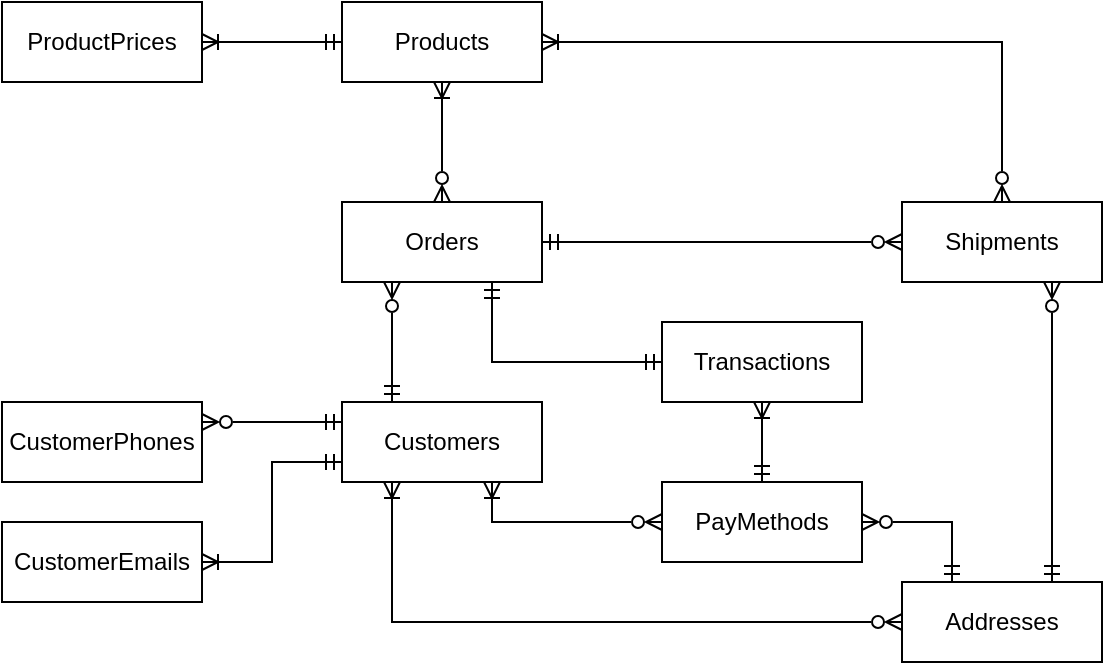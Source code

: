 <mxfile version="16.1.2" type="device"><diagram id="8uH-79HVB11rh39wC4Yx" name="Page-1"><mxGraphModel dx="786" dy="572" grid="1" gridSize="10" guides="1" tooltips="1" connect="1" arrows="1" fold="1" page="1" pageScale="1" pageWidth="850" pageHeight="1100" math="0" shadow="0"><root><mxCell id="0"/><mxCell id="1" parent="0"/><mxCell id="5kTyAQRjd9BnbE4DlYUl-39" style="edgeStyle=orthogonalEdgeStyle;rounded=0;orthogonalLoop=1;jettySize=auto;html=1;exitX=0.25;exitY=0;exitDx=0;exitDy=0;entryX=0.25;entryY=1;entryDx=0;entryDy=0;endArrow=ERzeroToMany;endFill=0;startArrow=ERmandOne;startFill=0;" parent="1" source="5kTyAQRjd9BnbE4DlYUl-1" target="5kTyAQRjd9BnbE4DlYUl-7" edge="1"><mxGeometry relative="1" as="geometry"/></mxCell><mxCell id="5kTyAQRjd9BnbE4DlYUl-1" value="Customers" style="whiteSpace=wrap;html=1;align=center;" parent="1" vertex="1"><mxGeometry x="270" y="340" width="100" height="40" as="geometry"/></mxCell><mxCell id="5kTyAQRjd9BnbE4DlYUl-26" style="edgeStyle=orthogonalEdgeStyle;rounded=0;orthogonalLoop=1;jettySize=auto;html=1;exitX=1;exitY=0.25;exitDx=0;exitDy=0;entryX=0;entryY=0.25;entryDx=0;entryDy=0;endArrow=ERmandOne;endFill=0;startArrow=ERzeroToMany;startFill=0;" parent="1" source="5kTyAQRjd9BnbE4DlYUl-2" target="5kTyAQRjd9BnbE4DlYUl-1" edge="1"><mxGeometry relative="1" as="geometry"/></mxCell><mxCell id="5kTyAQRjd9BnbE4DlYUl-2" value="CustomerPhones" style="whiteSpace=wrap;html=1;align=center;" parent="1" vertex="1"><mxGeometry x="100" y="340" width="100" height="40" as="geometry"/></mxCell><mxCell id="5kTyAQRjd9BnbE4DlYUl-27" style="edgeStyle=orthogonalEdgeStyle;rounded=0;orthogonalLoop=1;jettySize=auto;html=1;exitX=1;exitY=0.5;exitDx=0;exitDy=0;entryX=0;entryY=0.75;entryDx=0;entryDy=0;endArrow=ERmandOne;endFill=0;startArrow=ERoneToMany;startFill=0;" parent="1" source="5kTyAQRjd9BnbE4DlYUl-3" target="5kTyAQRjd9BnbE4DlYUl-1" edge="1"><mxGeometry relative="1" as="geometry"/></mxCell><mxCell id="5kTyAQRjd9BnbE4DlYUl-3" value="CustomerEmails" style="whiteSpace=wrap;html=1;align=center;" parent="1" vertex="1"><mxGeometry x="100" y="400" width="100" height="40" as="geometry"/></mxCell><mxCell id="5kTyAQRjd9BnbE4DlYUl-25" style="edgeStyle=orthogonalEdgeStyle;rounded=0;orthogonalLoop=1;jettySize=auto;html=1;exitX=0;exitY=0.5;exitDx=0;exitDy=0;entryX=0.75;entryY=1;entryDx=0;entryDy=0;endArrow=ERoneToMany;endFill=0;startArrow=ERzeroToMany;startFill=0;" parent="1" source="5kTyAQRjd9BnbE4DlYUl-4" target="5kTyAQRjd9BnbE4DlYUl-1" edge="1"><mxGeometry relative="1" as="geometry"/></mxCell><mxCell id="5kTyAQRjd9BnbE4DlYUl-4" value="PayMethods" style="whiteSpace=wrap;html=1;align=center;" parent="1" vertex="1"><mxGeometry x="430" y="380" width="100" height="40" as="geometry"/></mxCell><mxCell id="5kTyAQRjd9BnbE4DlYUl-22" style="edgeStyle=orthogonalEdgeStyle;rounded=0;orthogonalLoop=1;jettySize=auto;html=1;exitX=0.25;exitY=0;exitDx=0;exitDy=0;entryX=1;entryY=0.5;entryDx=0;entryDy=0;startArrow=ERmandOne;startFill=0;endArrow=ERzeroToMany;endFill=0;" parent="1" source="5kTyAQRjd9BnbE4DlYUl-5" target="5kTyAQRjd9BnbE4DlYUl-4" edge="1"><mxGeometry relative="1" as="geometry"/></mxCell><mxCell id="5kTyAQRjd9BnbE4DlYUl-24" style="edgeStyle=orthogonalEdgeStyle;rounded=0;orthogonalLoop=1;jettySize=auto;html=1;exitX=0;exitY=0.5;exitDx=0;exitDy=0;entryX=0.25;entryY=1;entryDx=0;entryDy=0;startArrow=ERzeroToMany;startFill=0;endArrow=ERoneToMany;endFill=0;" parent="1" source="5kTyAQRjd9BnbE4DlYUl-5" target="5kTyAQRjd9BnbE4DlYUl-1" edge="1"><mxGeometry relative="1" as="geometry"/></mxCell><mxCell id="5kTyAQRjd9BnbE4DlYUl-5" value="Addresses" style="whiteSpace=wrap;html=1;align=center;" parent="1" vertex="1"><mxGeometry x="550" y="430" width="100" height="40" as="geometry"/></mxCell><mxCell id="5kTyAQRjd9BnbE4DlYUl-37" style="edgeStyle=orthogonalEdgeStyle;rounded=0;orthogonalLoop=1;jettySize=auto;html=1;exitX=0.5;exitY=1;exitDx=0;exitDy=0;endArrow=ERmandOne;endFill=0;startArrow=ERoneToMany;startFill=0;" parent="1" source="5kTyAQRjd9BnbE4DlYUl-6" target="5kTyAQRjd9BnbE4DlYUl-4" edge="1"><mxGeometry relative="1" as="geometry"/></mxCell><mxCell id="5kTyAQRjd9BnbE4DlYUl-38" style="edgeStyle=orthogonalEdgeStyle;rounded=0;orthogonalLoop=1;jettySize=auto;html=1;exitX=0;exitY=0.5;exitDx=0;exitDy=0;entryX=0.75;entryY=1;entryDx=0;entryDy=0;startArrow=ERmandOne;startFill=0;endArrow=ERmandOne;endFill=0;" parent="1" source="5kTyAQRjd9BnbE4DlYUl-6" target="5kTyAQRjd9BnbE4DlYUl-7" edge="1"><mxGeometry relative="1" as="geometry"/></mxCell><mxCell id="5kTyAQRjd9BnbE4DlYUl-6" value="Transactions" style="whiteSpace=wrap;html=1;align=center;" parent="1" vertex="1"><mxGeometry x="430" y="300" width="100" height="40" as="geometry"/></mxCell><mxCell id="5kTyAQRjd9BnbE4DlYUl-12" style="edgeStyle=orthogonalEdgeStyle;rounded=0;orthogonalLoop=1;jettySize=auto;html=1;exitX=0.5;exitY=0;exitDx=0;exitDy=0;entryX=0.5;entryY=1;entryDx=0;entryDy=0;endArrow=ERoneToMany;endFill=0;startArrow=ERzeroToMany;startFill=0;" parent="1" source="5kTyAQRjd9BnbE4DlYUl-7" target="5kTyAQRjd9BnbE4DlYUl-9" edge="1"><mxGeometry relative="1" as="geometry"/></mxCell><mxCell id="5kTyAQRjd9BnbE4DlYUl-7" value="Orders" style="whiteSpace=wrap;html=1;align=center;" parent="1" vertex="1"><mxGeometry x="270" y="240" width="100" height="40" as="geometry"/></mxCell><mxCell id="5kTyAQRjd9BnbE4DlYUl-14" style="edgeStyle=orthogonalEdgeStyle;rounded=0;orthogonalLoop=1;jettySize=auto;html=1;exitX=0.5;exitY=0;exitDx=0;exitDy=0;entryX=1;entryY=0.5;entryDx=0;entryDy=0;startArrow=ERzeroToMany;startFill=0;endArrow=ERoneToMany;endFill=0;" parent="1" source="5kTyAQRjd9BnbE4DlYUl-8" target="5kTyAQRjd9BnbE4DlYUl-9" edge="1"><mxGeometry relative="1" as="geometry"/></mxCell><mxCell id="5kTyAQRjd9BnbE4DlYUl-15" style="edgeStyle=orthogonalEdgeStyle;rounded=0;orthogonalLoop=1;jettySize=auto;html=1;exitX=0;exitY=0.5;exitDx=0;exitDy=0;startArrow=ERzeroToMany;startFill=0;endArrow=ERmandOne;endFill=0;" parent="1" source="5kTyAQRjd9BnbE4DlYUl-8" target="5kTyAQRjd9BnbE4DlYUl-7" edge="1"><mxGeometry relative="1" as="geometry"/></mxCell><mxCell id="5kTyAQRjd9BnbE4DlYUl-19" style="edgeStyle=orthogonalEdgeStyle;rounded=0;orthogonalLoop=1;jettySize=auto;html=1;exitX=0.75;exitY=1;exitDx=0;exitDy=0;entryX=0.75;entryY=0;entryDx=0;entryDy=0;endArrow=ERmandOne;endFill=0;startArrow=ERzeroToMany;startFill=0;" parent="1" source="5kTyAQRjd9BnbE4DlYUl-8" target="5kTyAQRjd9BnbE4DlYUl-5" edge="1"><mxGeometry relative="1" as="geometry"/></mxCell><mxCell id="5kTyAQRjd9BnbE4DlYUl-8" value="Shipments" style="whiteSpace=wrap;html=1;align=center;" parent="1" vertex="1"><mxGeometry x="550" y="240" width="100" height="40" as="geometry"/></mxCell><mxCell id="5kTyAQRjd9BnbE4DlYUl-11" style="edgeStyle=orthogonalEdgeStyle;rounded=0;orthogonalLoop=1;jettySize=auto;html=1;exitX=0;exitY=0.5;exitDx=0;exitDy=0;entryX=1;entryY=0.5;entryDx=0;entryDy=0;startArrow=ERmandOne;startFill=0;endArrow=ERoneToMany;endFill=0;" parent="1" source="5kTyAQRjd9BnbE4DlYUl-9" target="5kTyAQRjd9BnbE4DlYUl-10" edge="1"><mxGeometry relative="1" as="geometry"/></mxCell><mxCell id="5kTyAQRjd9BnbE4DlYUl-9" value="Products" style="whiteSpace=wrap;html=1;align=center;" parent="1" vertex="1"><mxGeometry x="270" y="140" width="100" height="40" as="geometry"/></mxCell><mxCell id="5kTyAQRjd9BnbE4DlYUl-10" value="ProductPrices" style="whiteSpace=wrap;html=1;align=center;" parent="1" vertex="1"><mxGeometry x="100" y="140" width="100" height="40" as="geometry"/></mxCell></root></mxGraphModel></diagram></mxfile>